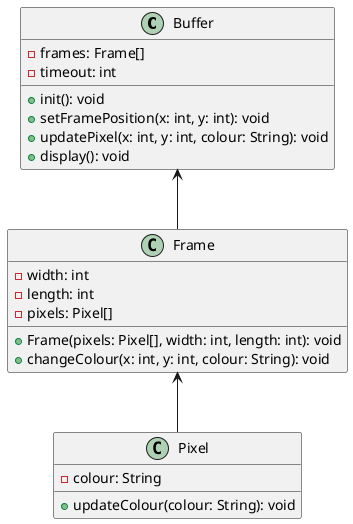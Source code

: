 @startuml

class Buffer {
    - frames: Frame[]
    - timeout: int
    + init(): void
    + setFramePosition(x: int, y: int): void
    + updatePixel(x: int, y: int, colour: String): void
    + display(): void
}

class Frame {
    - width: int
    - length: int
    - pixels: Pixel[]
    + Frame(pixels: Pixel[], width: int, length: int): void
    + changeColour(x: int, y: int, colour: String): void
}

class Pixel {
    - colour: String
    + updateColour(colour: String): void
}

Buffer <-- Frame
Frame <--  Pixel

@enduml